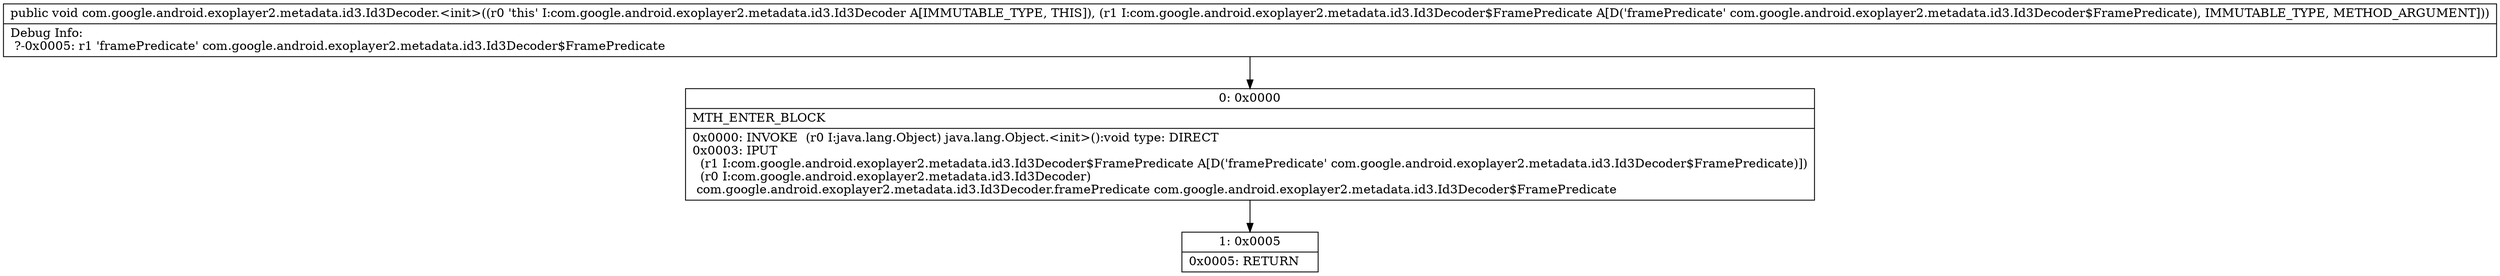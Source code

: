 digraph "CFG forcom.google.android.exoplayer2.metadata.id3.Id3Decoder.\<init\>(Lcom\/google\/android\/exoplayer2\/metadata\/id3\/Id3Decoder$FramePredicate;)V" {
Node_0 [shape=record,label="{0\:\ 0x0000|MTH_ENTER_BLOCK\l|0x0000: INVOKE  (r0 I:java.lang.Object) java.lang.Object.\<init\>():void type: DIRECT \l0x0003: IPUT  \l  (r1 I:com.google.android.exoplayer2.metadata.id3.Id3Decoder$FramePredicate A[D('framePredicate' com.google.android.exoplayer2.metadata.id3.Id3Decoder$FramePredicate)])\l  (r0 I:com.google.android.exoplayer2.metadata.id3.Id3Decoder)\l com.google.android.exoplayer2.metadata.id3.Id3Decoder.framePredicate com.google.android.exoplayer2.metadata.id3.Id3Decoder$FramePredicate \l}"];
Node_1 [shape=record,label="{1\:\ 0x0005|0x0005: RETURN   \l}"];
MethodNode[shape=record,label="{public void com.google.android.exoplayer2.metadata.id3.Id3Decoder.\<init\>((r0 'this' I:com.google.android.exoplayer2.metadata.id3.Id3Decoder A[IMMUTABLE_TYPE, THIS]), (r1 I:com.google.android.exoplayer2.metadata.id3.Id3Decoder$FramePredicate A[D('framePredicate' com.google.android.exoplayer2.metadata.id3.Id3Decoder$FramePredicate), IMMUTABLE_TYPE, METHOD_ARGUMENT]))  | Debug Info:\l  ?\-0x0005: r1 'framePredicate' com.google.android.exoplayer2.metadata.id3.Id3Decoder$FramePredicate\l}"];
MethodNode -> Node_0;
Node_0 -> Node_1;
}

